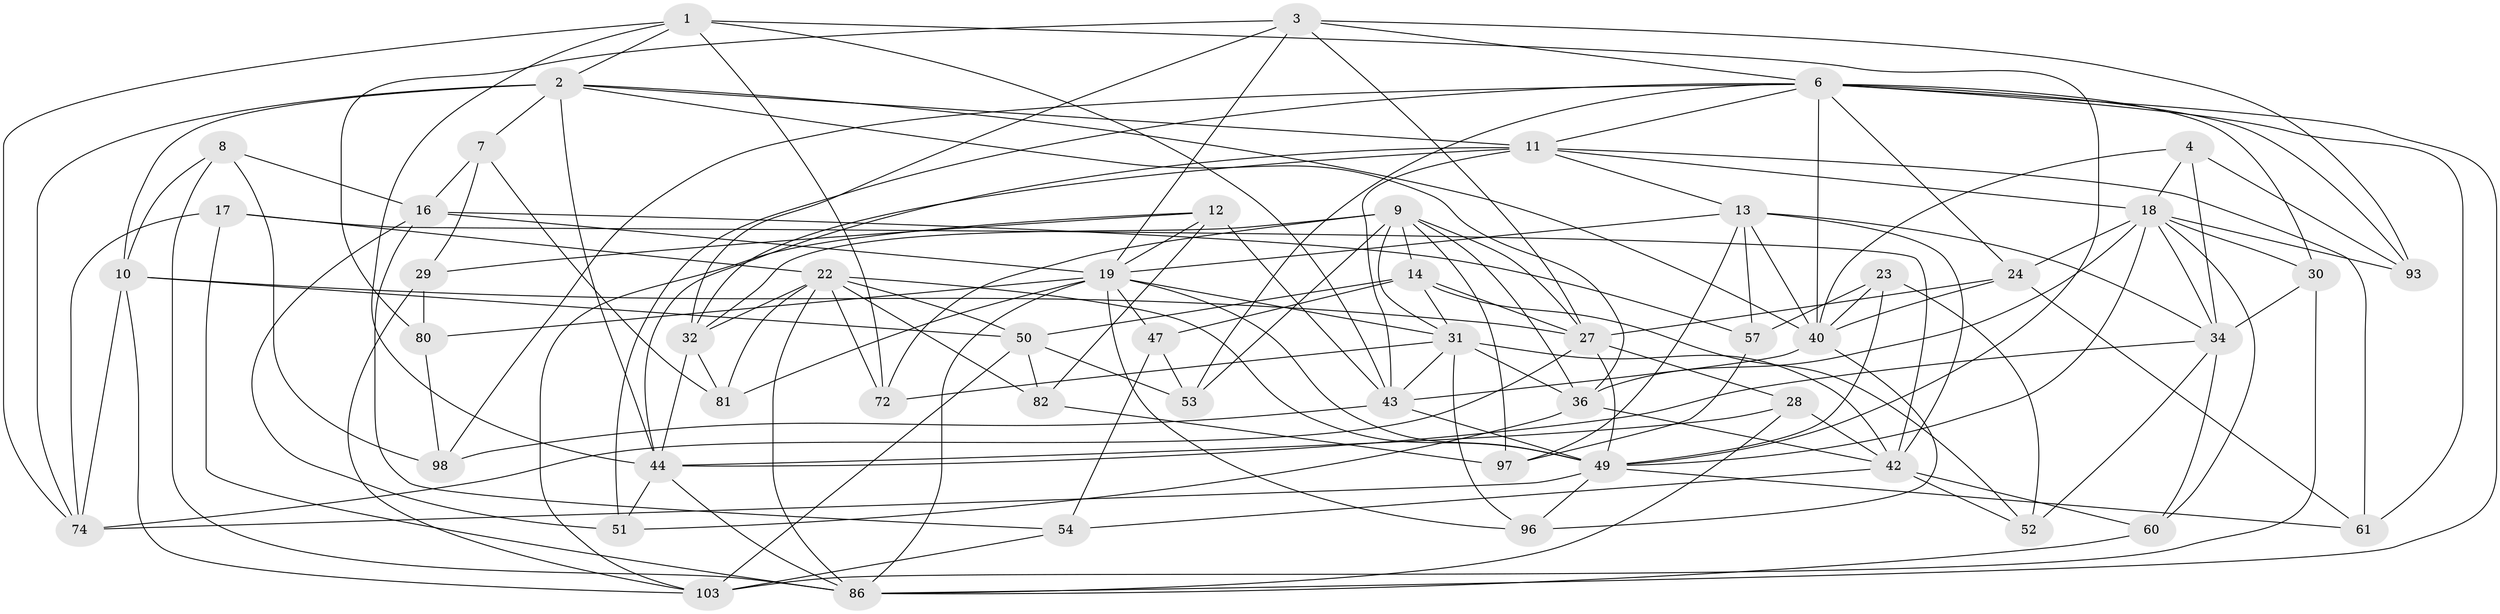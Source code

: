 // original degree distribution, {4: 1.0}
// Generated by graph-tools (version 1.1) at 2025/16/03/09/25 04:16:14]
// undirected, 53 vertices, 154 edges
graph export_dot {
graph [start="1"]
  node [color=gray90,style=filled];
  1 [super="+45"];
  2 [super="+5+99"];
  3 [super="+67"];
  4;
  6 [super="+15+89+55"];
  7;
  8;
  9 [super="+35+21"];
  10 [super="+66"];
  11 [super="+68+37"];
  12 [super="+41"];
  13 [super="+64+39"];
  14 [super="+85"];
  16 [super="+59"];
  17;
  18 [super="+79+20"];
  19 [super="+26+92+71"];
  22 [super="+100+25"];
  23;
  24 [super="+84"];
  27 [super="+33+56"];
  28;
  29;
  30;
  31 [super="+38+83"];
  32 [super="+91"];
  34 [super="+62+46"];
  36 [super="+58"];
  40 [super="+76"];
  42 [super="+77+48"];
  43 [super="+104+69"];
  44 [super="+70+105"];
  47;
  49 [super="+102+63"];
  50 [super="+78"];
  51;
  52;
  53;
  54;
  57;
  60;
  61;
  72;
  74 [super="+75"];
  80;
  81;
  82;
  86 [super="+94"];
  93;
  96;
  97;
  98;
  103 [super="+106"];
  1 -- 72;
  1 -- 2;
  1 -- 43;
  1 -- 44;
  1 -- 74;
  1 -- 49;
  2 -- 36;
  2 -- 7;
  2 -- 11;
  2 -- 74;
  2 -- 40;
  2 -- 44;
  2 -- 10;
  3 -- 93;
  3 -- 32;
  3 -- 80;
  3 -- 27;
  3 -- 6;
  3 -- 19;
  4 -- 40;
  4 -- 93;
  4 -- 18;
  4 -- 34;
  6 -- 53;
  6 -- 24 [weight=2];
  6 -- 40;
  6 -- 11;
  6 -- 51;
  6 -- 30;
  6 -- 98;
  6 -- 93;
  6 -- 86;
  6 -- 61;
  7 -- 16;
  7 -- 81;
  7 -- 29;
  8 -- 98;
  8 -- 10;
  8 -- 86;
  8 -- 16;
  9 -- 14;
  9 -- 32;
  9 -- 72;
  9 -- 97;
  9 -- 31;
  9 -- 36;
  9 -- 53;
  9 -- 27;
  10 -- 50;
  10 -- 74;
  10 -- 103;
  10 -- 27;
  11 -- 61;
  11 -- 43;
  11 -- 18;
  11 -- 32;
  11 -- 44;
  11 -- 13;
  12 -- 82;
  12 -- 29;
  12 -- 19;
  12 -- 43 [weight=2];
  12 -- 103;
  13 -- 40;
  13 -- 19;
  13 -- 34 [weight=2];
  13 -- 57;
  13 -- 42;
  13 -- 97;
  14 -- 50;
  14 -- 47;
  14 -- 52;
  14 -- 27;
  14 -- 31;
  16 -- 51;
  16 -- 19;
  16 -- 54;
  16 -- 57;
  17 -- 22;
  17 -- 86;
  17 -- 42;
  17 -- 74;
  18 -- 60;
  18 -- 49 [weight=2];
  18 -- 34;
  18 -- 24;
  18 -- 93;
  18 -- 30;
  18 -- 36;
  19 -- 31;
  19 -- 80;
  19 -- 49 [weight=2];
  19 -- 86;
  19 -- 47;
  19 -- 81;
  19 -- 96;
  22 -- 81;
  22 -- 82;
  22 -- 50;
  22 -- 72;
  22 -- 86;
  22 -- 32;
  22 -- 49;
  23 -- 57;
  23 -- 52;
  23 -- 40;
  23 -- 49;
  24 -- 40;
  24 -- 61;
  24 -- 27;
  27 -- 28;
  27 -- 49;
  27 -- 74;
  28 -- 86;
  28 -- 42;
  28 -- 44;
  29 -- 103;
  29 -- 80;
  30 -- 103;
  30 -- 34;
  31 -- 42;
  31 -- 72;
  31 -- 36;
  31 -- 96;
  31 -- 43;
  32 -- 44;
  32 -- 81;
  34 -- 52;
  34 -- 44;
  34 -- 60;
  36 -- 42;
  36 -- 51;
  40 -- 96;
  40 -- 43;
  42 -- 60;
  42 -- 54;
  42 -- 52;
  43 -- 98;
  43 -- 49;
  44 -- 86;
  44 -- 51;
  47 -- 53;
  47 -- 54;
  49 -- 61;
  49 -- 96;
  49 -- 74;
  50 -- 53;
  50 -- 82;
  50 -- 103;
  54 -- 103;
  57 -- 97;
  60 -- 86;
  80 -- 98;
  82 -- 97;
}
